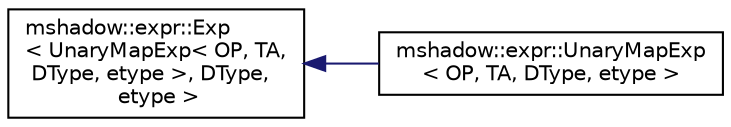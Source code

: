 digraph "Graphical Class Hierarchy"
{
 // LATEX_PDF_SIZE
  edge [fontname="Helvetica",fontsize="10",labelfontname="Helvetica",labelfontsize="10"];
  node [fontname="Helvetica",fontsize="10",shape=record];
  rankdir="LR";
  Node0 [label="mshadow::expr::Exp\l\< UnaryMapExp\< OP, TA,\l DType, etype \>, DType,\l etype \>",height=0.2,width=0.4,color="black", fillcolor="white", style="filled",URL="$structmshadow_1_1expr_1_1Exp.html",tooltip=" "];
  Node0 -> Node1 [dir="back",color="midnightblue",fontsize="10",style="solid",fontname="Helvetica"];
  Node1 [label="mshadow::expr::UnaryMapExp\l\< OP, TA, DType, etype \>",height=0.2,width=0.4,color="black", fillcolor="white", style="filled",URL="$structmshadow_1_1expr_1_1UnaryMapExp.html",tooltip="unary map expression op(src)"];
}
